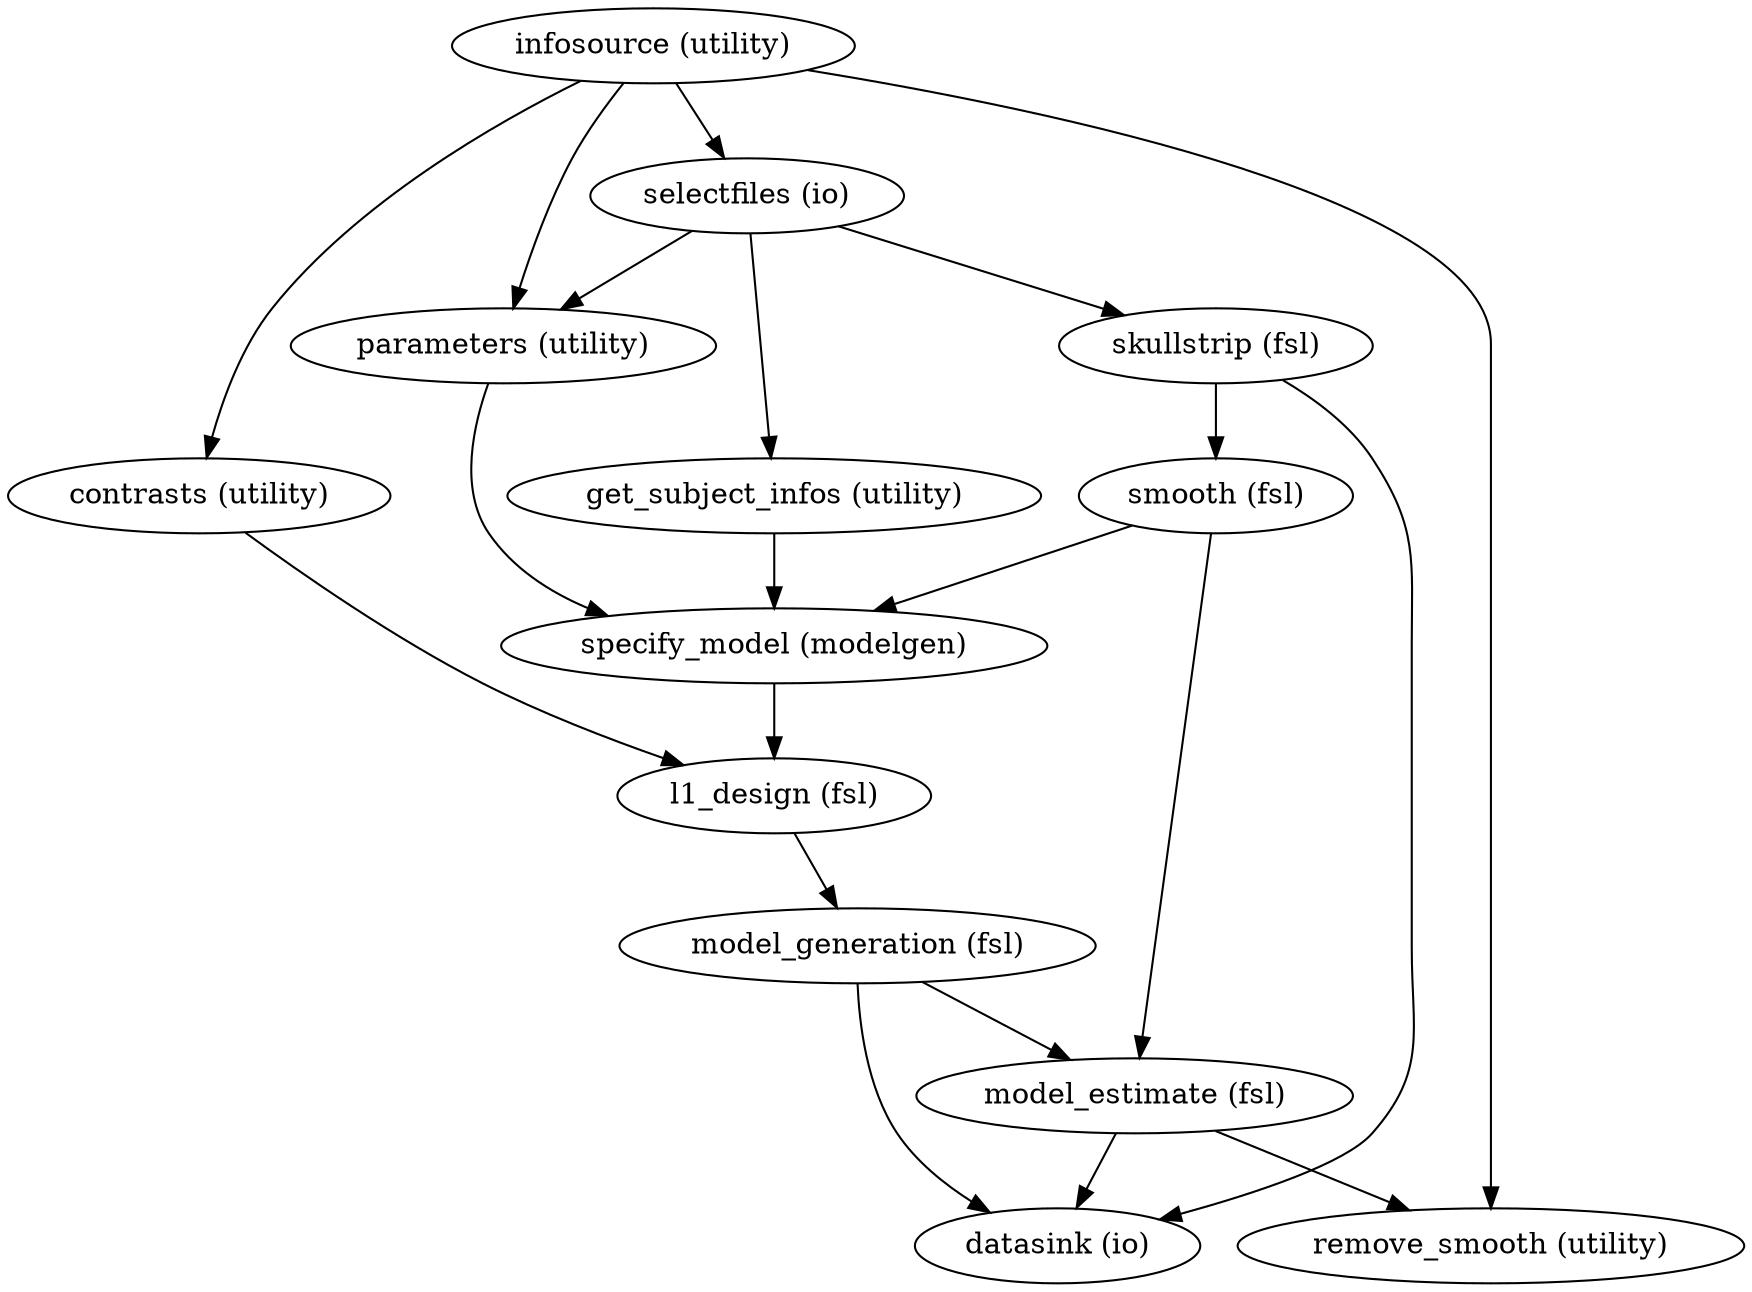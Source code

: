strict digraph  {
"infosource (utility)";
"selectfiles (io)";
"contrasts (utility)";
"parameters (utility)";
"remove_smooth (utility)";
"get_subject_infos (utility)";
"skullstrip (fsl)";
"specify_model (modelgen)";
"l1_design (fsl)";
"smooth (fsl)";
"datasink (io)";
"model_estimate (fsl)";
"model_generation (fsl)";
"infosource (utility)" -> "selectfiles (io)";
"infosource (utility)" -> "contrasts (utility)";
"infosource (utility)" -> "parameters (utility)";
"infosource (utility)" -> "remove_smooth (utility)";
"selectfiles (io)" -> "get_subject_infos (utility)";
"selectfiles (io)" -> "parameters (utility)";
"selectfiles (io)" -> "skullstrip (fsl)";
"contrasts (utility)" -> "l1_design (fsl)";
"parameters (utility)" -> "specify_model (modelgen)";
"get_subject_infos (utility)" -> "specify_model (modelgen)";
"skullstrip (fsl)" -> "smooth (fsl)";
"skullstrip (fsl)" -> "datasink (io)";
"specify_model (modelgen)" -> "l1_design (fsl)";
"l1_design (fsl)" -> "model_generation (fsl)";
"smooth (fsl)" -> "specify_model (modelgen)";
"smooth (fsl)" -> "model_estimate (fsl)";
"model_estimate (fsl)" -> "remove_smooth (utility)";
"model_estimate (fsl)" -> "datasink (io)";
"model_generation (fsl)" -> "model_estimate (fsl)";
"model_generation (fsl)" -> "datasink (io)";
}
